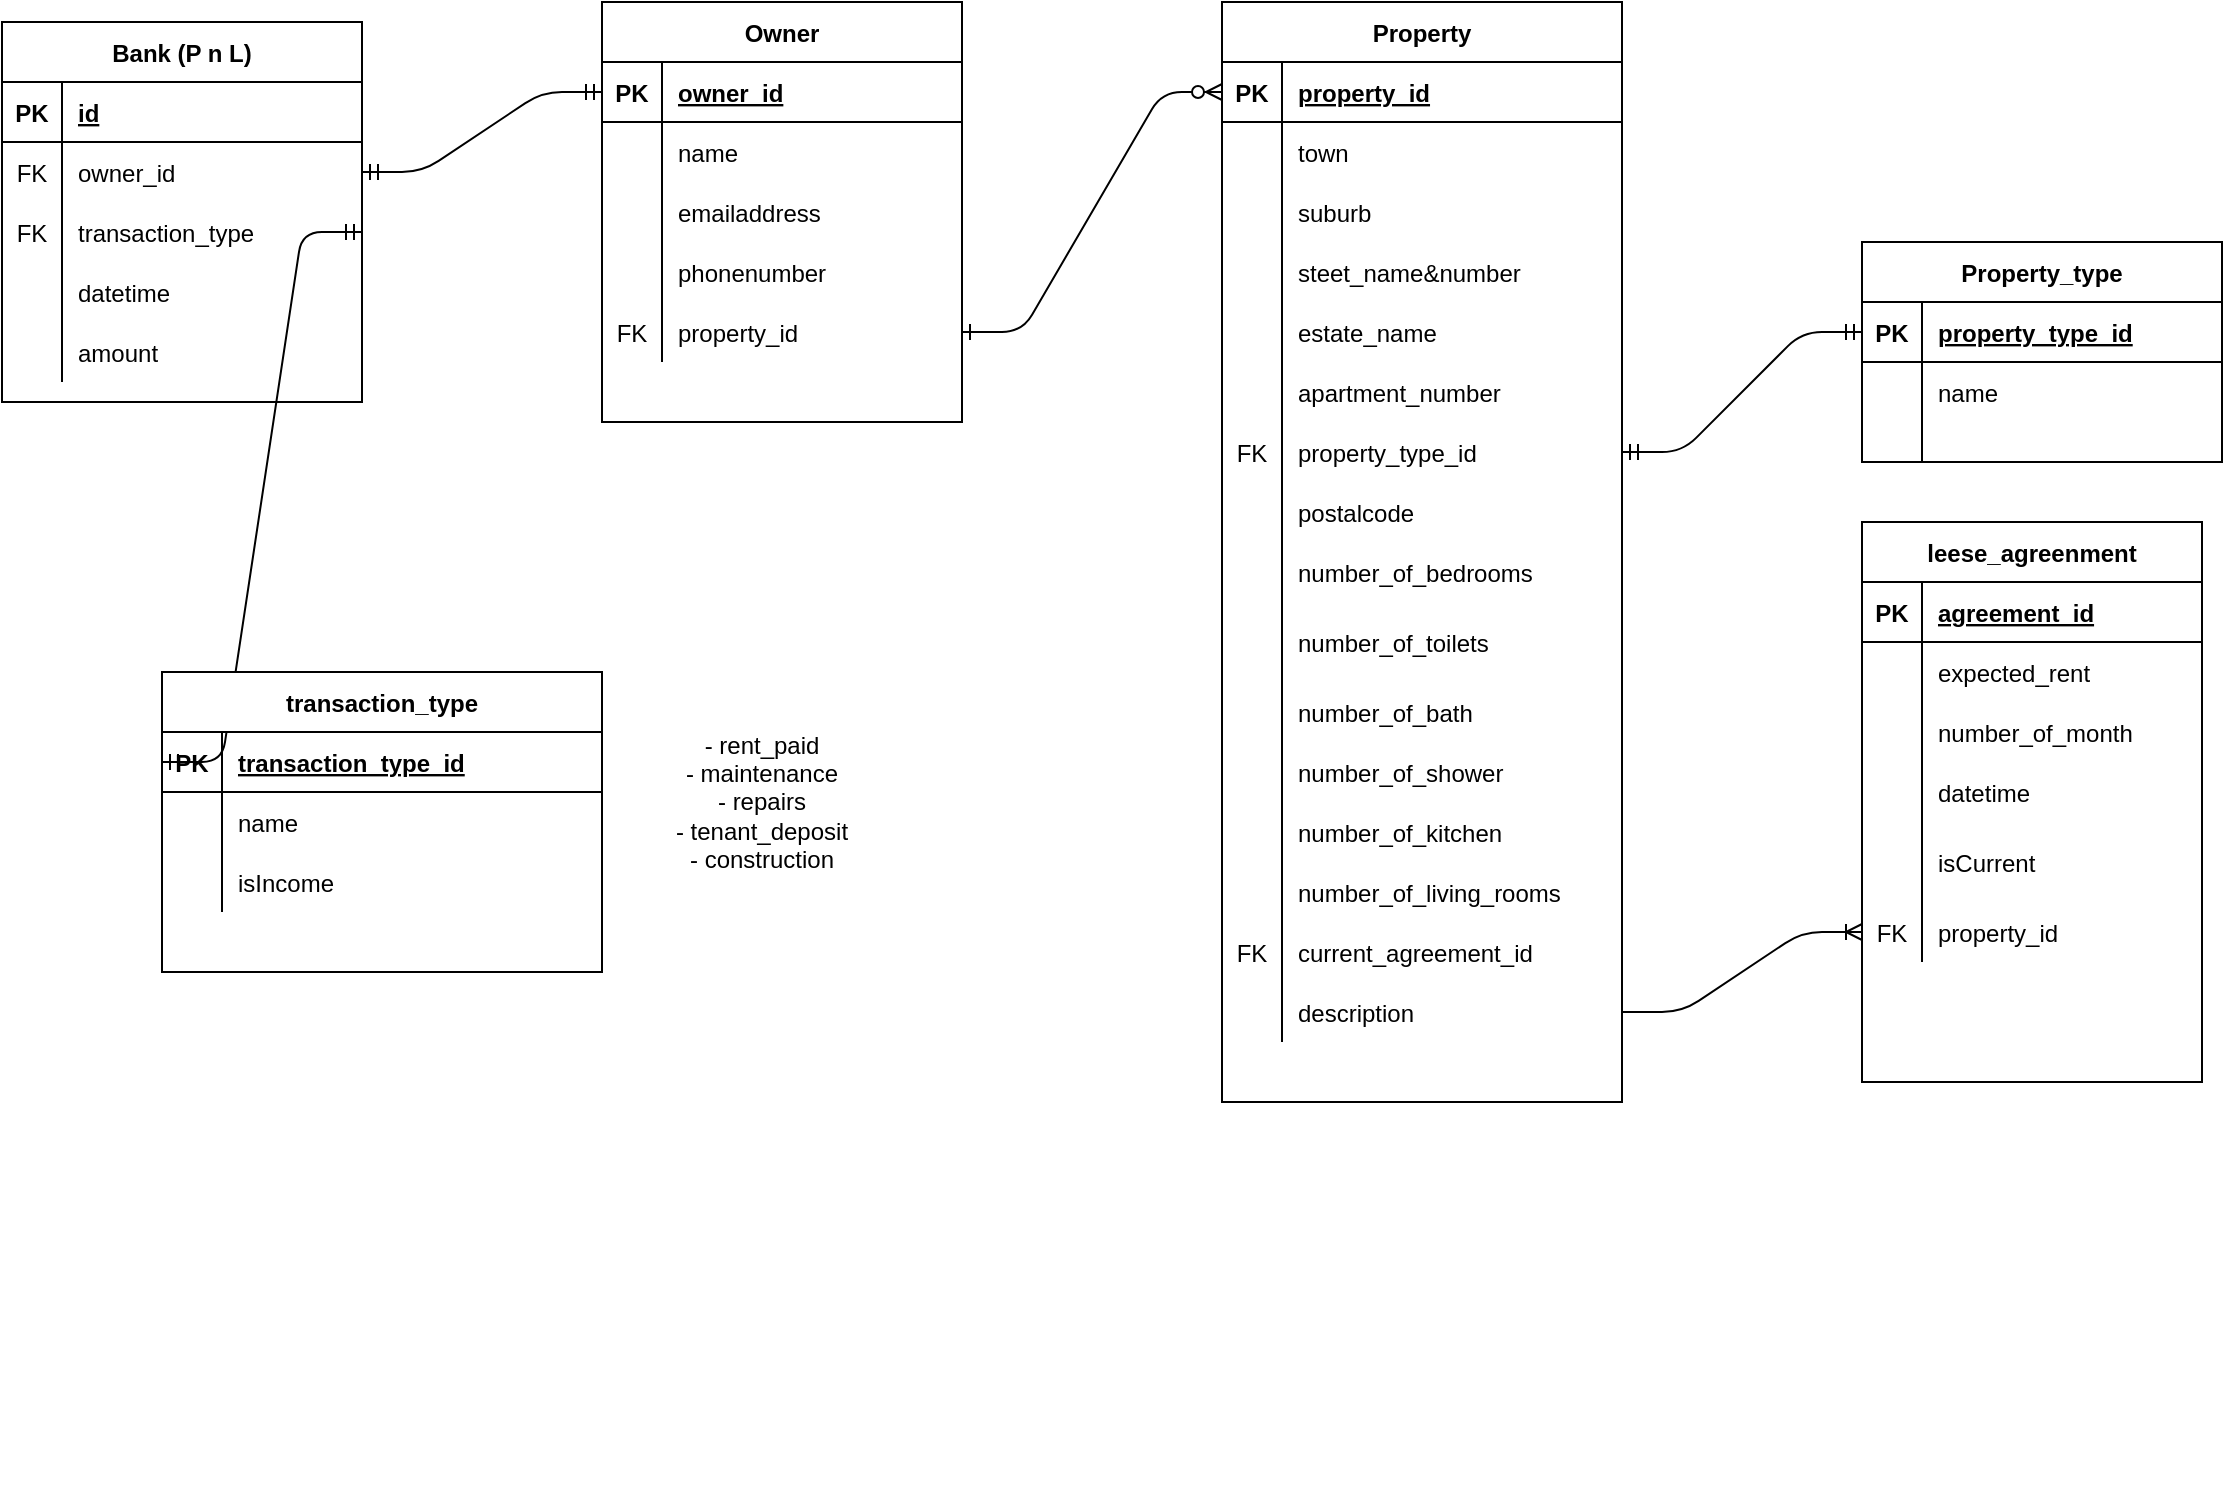 <mxfile version="13.5.1" type="device" pages="3"><diagram id="R2lEEEUBdFMjLlhIrx00" name="Entity"><mxGraphModel dx="2235" dy="685" grid="1" gridSize="10" guides="1" tooltips="1" connect="1" arrows="1" fold="1" page="1" pageScale="1" pageWidth="850" pageHeight="1100" math="0" shadow="0" extFonts="Permanent Marker^https://fonts.googleapis.com/css?family=Permanent+Marker"><root><mxCell id="0"/><mxCell id="1" parent="0"/><mxCell id="Z3g9V56wnNIxprqq85eg-45" value="" style="edgeStyle=entityRelationEdgeStyle;endArrow=ERzeroToMany;startArrow=ERone;endFill=1;startFill=0;entryX=0;entryY=0.5;entryDx=0;entryDy=0;exitX=1;exitY=0.5;exitDx=0;exitDy=0;" parent="1" source="Z3g9V56wnNIxprqq85eg-24" target="Z3g9V56wnNIxprqq85eg-28" edge="1"><mxGeometry width="100" height="100" relative="1" as="geometry"><mxPoint x="280" y="370" as="sourcePoint"/><mxPoint x="360" y="400" as="targetPoint"/></mxGeometry></mxCell><mxCell id="kfwMFN5Bqg9vEvFRHPby-26" value="" style="edgeStyle=entityRelationEdgeStyle;fontSize=12;html=1;endArrow=ERmandOne;startArrow=ERmandOne;exitX=1;exitY=0.5;exitDx=0;exitDy=0;entryX=0;entryY=0.5;entryDx=0;entryDy=0;" parent="1" source="kfwMFN5Bqg9vEvFRHPby-7" target="kfwMFN5Bqg9vEvFRHPby-14" edge="1"><mxGeometry width="100" height="100" relative="1" as="geometry"><mxPoint x="640" y="390" as="sourcePoint"/><mxPoint x="740" y="290" as="targetPoint"/></mxGeometry></mxCell><mxCell id="C8ZYMzS_YSGIbnSMy5By-42" value="- rent_paid&lt;br&gt;- maintenance&lt;br&gt;- repairs&lt;br&gt;- tenant_deposit&lt;br&gt;- construction" style="text;html=1;strokeColor=none;fillColor=none;align=center;verticalAlign=middle;whiteSpace=wrap;rounded=0;" parent="1" vertex="1"><mxGeometry x="-100" y="480" width="120" height="120" as="geometry"/></mxCell><mxCell id="C8ZYMzS_YSGIbnSMy5By-64" value="" style="edgeStyle=entityRelationEdgeStyle;fontSize=12;html=1;endArrow=ERmandOne;startArrow=ERmandOne;entryX=0;entryY=0.5;entryDx=0;entryDy=0;exitX=1;exitY=0.5;exitDx=0;exitDy=0;" parent="1" source="C8ZYMzS_YSGIbnSMy5By-34" target="C8ZYMzS_YSGIbnSMy5By-2" edge="1"><mxGeometry width="100" height="100" relative="1" as="geometry"><mxPoint x="-280" y="410" as="sourcePoint"/><mxPoint x="60" y="380" as="targetPoint"/></mxGeometry></mxCell><mxCell id="C8ZYMzS_YSGIbnSMy5By-65" value="" style="edgeStyle=entityRelationEdgeStyle;fontSize=12;html=1;endArrow=ERmandOne;startArrow=ERmandOne;entryX=0;entryY=0.5;entryDx=0;entryDy=0;exitX=1;exitY=0.5;exitDx=0;exitDy=0;" parent="1" source="C8ZYMzS_YSGIbnSMy5By-31" target="Z3g9V56wnNIxprqq85eg-2" edge="1"><mxGeometry width="100" height="100" relative="1" as="geometry"><mxPoint x="-270" y="420" as="sourcePoint"/><mxPoint x="70" y="390" as="targetPoint"/></mxGeometry></mxCell><mxCell id="C8ZYMzS_YSGIbnSMy5By-27" value="Bank (P n L)" style="shape=table;startSize=30;container=1;collapsible=1;childLayout=tableLayout;fixedRows=1;rowLines=0;fontStyle=1;align=center;resizeLast=1;" parent="1" vertex="1"><mxGeometry x="-420" y="150" width="180" height="190" as="geometry"/></mxCell><mxCell id="C8ZYMzS_YSGIbnSMy5By-28" value="" style="shape=partialRectangle;collapsible=0;dropTarget=0;pointerEvents=0;fillColor=none;top=0;left=0;bottom=1;right=0;points=[[0,0.5],[1,0.5]];portConstraint=eastwest;" parent="C8ZYMzS_YSGIbnSMy5By-27" vertex="1"><mxGeometry y="30" width="180" height="30" as="geometry"/></mxCell><mxCell id="C8ZYMzS_YSGIbnSMy5By-29" value="PK" style="shape=partialRectangle;connectable=0;fillColor=none;top=0;left=0;bottom=0;right=0;fontStyle=1;overflow=hidden;" parent="C8ZYMzS_YSGIbnSMy5By-28" vertex="1"><mxGeometry width="30" height="30" as="geometry"/></mxCell><mxCell id="C8ZYMzS_YSGIbnSMy5By-30" value="id" style="shape=partialRectangle;connectable=0;fillColor=none;top=0;left=0;bottom=0;right=0;align=left;spacingLeft=6;fontStyle=5;overflow=hidden;" parent="C8ZYMzS_YSGIbnSMy5By-28" vertex="1"><mxGeometry x="30" width="150" height="30" as="geometry"/></mxCell><mxCell id="C8ZYMzS_YSGIbnSMy5By-31" value="" style="shape=partialRectangle;collapsible=0;dropTarget=0;pointerEvents=0;fillColor=none;top=0;left=0;bottom=0;right=0;points=[[0,0.5],[1,0.5]];portConstraint=eastwest;" parent="C8ZYMzS_YSGIbnSMy5By-27" vertex="1"><mxGeometry y="60" width="180" height="30" as="geometry"/></mxCell><mxCell id="C8ZYMzS_YSGIbnSMy5By-32" value="FK" style="shape=partialRectangle;connectable=0;fillColor=none;top=0;left=0;bottom=0;right=0;editable=1;overflow=hidden;" parent="C8ZYMzS_YSGIbnSMy5By-31" vertex="1"><mxGeometry width="30" height="30" as="geometry"/></mxCell><mxCell id="C8ZYMzS_YSGIbnSMy5By-33" value="owner_id" style="shape=partialRectangle;connectable=0;fillColor=none;top=0;left=0;bottom=0;right=0;align=left;spacingLeft=6;overflow=hidden;" parent="C8ZYMzS_YSGIbnSMy5By-31" vertex="1"><mxGeometry x="30" width="150" height="30" as="geometry"/></mxCell><mxCell id="C8ZYMzS_YSGIbnSMy5By-34" value="" style="shape=partialRectangle;collapsible=0;dropTarget=0;pointerEvents=0;fillColor=none;top=0;left=0;bottom=0;right=0;points=[[0,0.5],[1,0.5]];portConstraint=eastwest;" parent="C8ZYMzS_YSGIbnSMy5By-27" vertex="1"><mxGeometry y="90" width="180" height="30" as="geometry"/></mxCell><mxCell id="C8ZYMzS_YSGIbnSMy5By-35" value="FK" style="shape=partialRectangle;connectable=0;fillColor=none;top=0;left=0;bottom=0;right=0;editable=1;overflow=hidden;" parent="C8ZYMzS_YSGIbnSMy5By-34" vertex="1"><mxGeometry width="30" height="30" as="geometry"/></mxCell><mxCell id="C8ZYMzS_YSGIbnSMy5By-36" value="transaction_type" style="shape=partialRectangle;connectable=0;fillColor=none;top=0;left=0;bottom=0;right=0;align=left;spacingLeft=6;overflow=hidden;" parent="C8ZYMzS_YSGIbnSMy5By-34" vertex="1"><mxGeometry x="30" width="150" height="30" as="geometry"/></mxCell><mxCell id="C8ZYMzS_YSGIbnSMy5By-61" value="" style="shape=partialRectangle;collapsible=0;dropTarget=0;pointerEvents=0;fillColor=none;top=0;left=0;bottom=0;right=0;points=[[0,0.5],[1,0.5]];portConstraint=eastwest;" parent="C8ZYMzS_YSGIbnSMy5By-27" vertex="1"><mxGeometry y="120" width="180" height="30" as="geometry"/></mxCell><mxCell id="C8ZYMzS_YSGIbnSMy5By-62" value="" style="shape=partialRectangle;connectable=0;fillColor=none;top=0;left=0;bottom=0;right=0;editable=1;overflow=hidden;" parent="C8ZYMzS_YSGIbnSMy5By-61" vertex="1"><mxGeometry width="30" height="30" as="geometry"/></mxCell><mxCell id="C8ZYMzS_YSGIbnSMy5By-63" value="datetime" style="shape=partialRectangle;connectable=0;fillColor=none;top=0;left=0;bottom=0;right=0;align=left;spacingLeft=6;overflow=hidden;" parent="C8ZYMzS_YSGIbnSMy5By-61" vertex="1"><mxGeometry x="30" width="150" height="30" as="geometry"/></mxCell><mxCell id="C8ZYMzS_YSGIbnSMy5By-37" value="" style="shape=partialRectangle;collapsible=0;dropTarget=0;pointerEvents=0;fillColor=none;top=0;left=0;bottom=0;right=0;points=[[0,0.5],[1,0.5]];portConstraint=eastwest;" parent="C8ZYMzS_YSGIbnSMy5By-27" vertex="1"><mxGeometry y="150" width="180" height="30" as="geometry"/></mxCell><mxCell id="C8ZYMzS_YSGIbnSMy5By-38" value="" style="shape=partialRectangle;connectable=0;fillColor=none;top=0;left=0;bottom=0;right=0;editable=1;overflow=hidden;" parent="C8ZYMzS_YSGIbnSMy5By-37" vertex="1"><mxGeometry width="30" height="30" as="geometry"/></mxCell><mxCell id="C8ZYMzS_YSGIbnSMy5By-39" value="amount" style="shape=partialRectangle;connectable=0;fillColor=none;top=0;left=0;bottom=0;right=0;align=left;spacingLeft=6;overflow=hidden;" parent="C8ZYMzS_YSGIbnSMy5By-37" vertex="1"><mxGeometry x="30" width="150" height="30" as="geometry"/></mxCell><mxCell id="C8ZYMzS_YSGIbnSMy5By-1" value="transaction_type" style="shape=table;startSize=30;container=1;collapsible=1;childLayout=tableLayout;fixedRows=1;rowLines=0;fontStyle=1;align=center;resizeLast=1;" parent="1" vertex="1"><mxGeometry x="-340" y="475" width="220" height="150" as="geometry"/></mxCell><mxCell id="C8ZYMzS_YSGIbnSMy5By-2" value="" style="shape=partialRectangle;collapsible=0;dropTarget=0;pointerEvents=0;fillColor=none;top=0;left=0;bottom=1;right=0;points=[[0,0.5],[1,0.5]];portConstraint=eastwest;" parent="C8ZYMzS_YSGIbnSMy5By-1" vertex="1"><mxGeometry y="30" width="220" height="30" as="geometry"/></mxCell><mxCell id="C8ZYMzS_YSGIbnSMy5By-3" value="PK" style="shape=partialRectangle;connectable=0;fillColor=none;top=0;left=0;bottom=0;right=0;fontStyle=1;overflow=hidden;" parent="C8ZYMzS_YSGIbnSMy5By-2" vertex="1"><mxGeometry width="30" height="30" as="geometry"/></mxCell><mxCell id="C8ZYMzS_YSGIbnSMy5By-4" value="transaction_type_id" style="shape=partialRectangle;connectable=0;fillColor=none;top=0;left=0;bottom=0;right=0;align=left;spacingLeft=6;fontStyle=5;overflow=hidden;" parent="C8ZYMzS_YSGIbnSMy5By-2" vertex="1"><mxGeometry x="30" width="190" height="30" as="geometry"/></mxCell><mxCell id="C8ZYMzS_YSGIbnSMy5By-5" value="" style="shape=partialRectangle;collapsible=0;dropTarget=0;pointerEvents=0;fillColor=none;top=0;left=0;bottom=0;right=0;points=[[0,0.5],[1,0.5]];portConstraint=eastwest;" parent="C8ZYMzS_YSGIbnSMy5By-1" vertex="1"><mxGeometry y="60" width="220" height="30" as="geometry"/></mxCell><mxCell id="C8ZYMzS_YSGIbnSMy5By-6" value="" style="shape=partialRectangle;connectable=0;fillColor=none;top=0;left=0;bottom=0;right=0;editable=1;overflow=hidden;" parent="C8ZYMzS_YSGIbnSMy5By-5" vertex="1"><mxGeometry width="30" height="30" as="geometry"/></mxCell><mxCell id="C8ZYMzS_YSGIbnSMy5By-7" value="name" style="shape=partialRectangle;connectable=0;fillColor=none;top=0;left=0;bottom=0;right=0;align=left;spacingLeft=6;overflow=hidden;" parent="C8ZYMzS_YSGIbnSMy5By-5" vertex="1"><mxGeometry x="30" width="190" height="30" as="geometry"/></mxCell><mxCell id="C8ZYMzS_YSGIbnSMy5By-8" value="" style="shape=partialRectangle;collapsible=0;dropTarget=0;pointerEvents=0;fillColor=none;top=0;left=0;bottom=0;right=0;points=[[0,0.5],[1,0.5]];portConstraint=eastwest;" parent="C8ZYMzS_YSGIbnSMy5By-1" vertex="1"><mxGeometry y="90" width="220" height="30" as="geometry"/></mxCell><mxCell id="C8ZYMzS_YSGIbnSMy5By-9" value="" style="shape=partialRectangle;connectable=0;fillColor=none;top=0;left=0;bottom=0;right=0;editable=1;overflow=hidden;" parent="C8ZYMzS_YSGIbnSMy5By-8" vertex="1"><mxGeometry width="30" height="30" as="geometry"/></mxCell><mxCell id="C8ZYMzS_YSGIbnSMy5By-10" value="isIncome" style="shape=partialRectangle;connectable=0;fillColor=none;top=0;left=0;bottom=0;right=0;align=left;spacingLeft=6;overflow=hidden;" parent="C8ZYMzS_YSGIbnSMy5By-8" vertex="1"><mxGeometry x="30" width="190" height="30" as="geometry"/></mxCell><mxCell id="Z3g9V56wnNIxprqq85eg-1" value="Owner" style="shape=table;startSize=30;container=1;collapsible=1;childLayout=tableLayout;fixedRows=1;rowLines=0;fontStyle=1;align=center;resizeLast=1;" parent="1" vertex="1"><mxGeometry x="-120" y="140" width="180" height="210" as="geometry"/></mxCell><mxCell id="Z3g9V56wnNIxprqq85eg-2" value="" style="shape=partialRectangle;collapsible=0;dropTarget=0;pointerEvents=0;fillColor=none;top=0;left=0;bottom=1;right=0;points=[[0,0.5],[1,0.5]];portConstraint=eastwest;" parent="Z3g9V56wnNIxprqq85eg-1" vertex="1"><mxGeometry y="30" width="180" height="30" as="geometry"/></mxCell><mxCell id="Z3g9V56wnNIxprqq85eg-3" value="PK" style="shape=partialRectangle;connectable=0;fillColor=none;top=0;left=0;bottom=0;right=0;fontStyle=1;overflow=hidden;" parent="Z3g9V56wnNIxprqq85eg-2" vertex="1"><mxGeometry width="30" height="30" as="geometry"/></mxCell><mxCell id="Z3g9V56wnNIxprqq85eg-4" value="owner_id" style="shape=partialRectangle;connectable=0;fillColor=none;top=0;left=0;bottom=0;right=0;align=left;spacingLeft=6;fontStyle=5;overflow=hidden;" parent="Z3g9V56wnNIxprqq85eg-2" vertex="1"><mxGeometry x="30" width="150" height="30" as="geometry"/></mxCell><mxCell id="Z3g9V56wnNIxprqq85eg-5" value="" style="shape=partialRectangle;collapsible=0;dropTarget=0;pointerEvents=0;fillColor=none;top=0;left=0;bottom=0;right=0;points=[[0,0.5],[1,0.5]];portConstraint=eastwest;" parent="Z3g9V56wnNIxprqq85eg-1" vertex="1"><mxGeometry y="60" width="180" height="30" as="geometry"/></mxCell><mxCell id="Z3g9V56wnNIxprqq85eg-6" value="" style="shape=partialRectangle;connectable=0;fillColor=none;top=0;left=0;bottom=0;right=0;editable=1;overflow=hidden;" parent="Z3g9V56wnNIxprqq85eg-5" vertex="1"><mxGeometry width="30" height="30" as="geometry"/></mxCell><mxCell id="Z3g9V56wnNIxprqq85eg-7" value="name" style="shape=partialRectangle;connectable=0;fillColor=none;top=0;left=0;bottom=0;right=0;align=left;spacingLeft=6;overflow=hidden;" parent="Z3g9V56wnNIxprqq85eg-5" vertex="1"><mxGeometry x="30" width="150" height="30" as="geometry"/></mxCell><mxCell id="Z3g9V56wnNIxprqq85eg-8" value="" style="shape=partialRectangle;collapsible=0;dropTarget=0;pointerEvents=0;fillColor=none;top=0;left=0;bottom=0;right=0;points=[[0,0.5],[1,0.5]];portConstraint=eastwest;" parent="Z3g9V56wnNIxprqq85eg-1" vertex="1"><mxGeometry y="90" width="180" height="30" as="geometry"/></mxCell><mxCell id="Z3g9V56wnNIxprqq85eg-9" value="" style="shape=partialRectangle;connectable=0;fillColor=none;top=0;left=0;bottom=0;right=0;editable=1;overflow=hidden;" parent="Z3g9V56wnNIxprqq85eg-8" vertex="1"><mxGeometry width="30" height="30" as="geometry"/></mxCell><mxCell id="Z3g9V56wnNIxprqq85eg-10" value="emailaddress" style="shape=partialRectangle;connectable=0;fillColor=none;top=0;left=0;bottom=0;right=0;align=left;spacingLeft=6;overflow=hidden;" parent="Z3g9V56wnNIxprqq85eg-8" vertex="1"><mxGeometry x="30" width="150" height="30" as="geometry"/></mxCell><mxCell id="Z3g9V56wnNIxprqq85eg-11" value="" style="shape=partialRectangle;collapsible=0;dropTarget=0;pointerEvents=0;fillColor=none;top=0;left=0;bottom=0;right=0;points=[[0,0.5],[1,0.5]];portConstraint=eastwest;" parent="Z3g9V56wnNIxprqq85eg-1" vertex="1"><mxGeometry y="120" width="180" height="30" as="geometry"/></mxCell><mxCell id="Z3g9V56wnNIxprqq85eg-12" value="" style="shape=partialRectangle;connectable=0;fillColor=none;top=0;left=0;bottom=0;right=0;editable=1;overflow=hidden;" parent="Z3g9V56wnNIxprqq85eg-11" vertex="1"><mxGeometry width="30" height="30" as="geometry"/></mxCell><mxCell id="Z3g9V56wnNIxprqq85eg-13" value="phonenumber" style="shape=partialRectangle;connectable=0;fillColor=none;top=0;left=0;bottom=0;right=0;align=left;spacingLeft=6;overflow=hidden;" parent="Z3g9V56wnNIxprqq85eg-11" vertex="1"><mxGeometry x="30" width="150" height="30" as="geometry"/></mxCell><mxCell id="Z3g9V56wnNIxprqq85eg-24" value="" style="shape=partialRectangle;collapsible=0;dropTarget=0;pointerEvents=0;fillColor=none;top=0;left=0;bottom=0;right=0;points=[[0,0.5],[1,0.5]];portConstraint=eastwest;" parent="Z3g9V56wnNIxprqq85eg-1" vertex="1"><mxGeometry y="150" width="180" height="30" as="geometry"/></mxCell><mxCell id="Z3g9V56wnNIxprqq85eg-25" value="FK" style="shape=partialRectangle;connectable=0;fillColor=none;top=0;left=0;bottom=0;right=0;fontStyle=0;overflow=hidden;" parent="Z3g9V56wnNIxprqq85eg-24" vertex="1"><mxGeometry width="30" height="30" as="geometry"/></mxCell><mxCell id="Z3g9V56wnNIxprqq85eg-26" value="property_id" style="shape=partialRectangle;connectable=0;fillColor=none;top=0;left=0;bottom=0;right=0;align=left;spacingLeft=6;fontStyle=0;overflow=hidden;" parent="Z3g9V56wnNIxprqq85eg-24" vertex="1"><mxGeometry x="30" width="150" height="30" as="geometry"/></mxCell><mxCell id="Z3g9V56wnNIxprqq85eg-27" value="Property" style="shape=table;startSize=30;container=1;collapsible=1;childLayout=tableLayout;fixedRows=1;rowLines=0;fontStyle=1;align=center;resizeLast=1;" parent="1" vertex="1"><mxGeometry x="190" y="140" width="200" height="550" as="geometry"/></mxCell><mxCell id="Z3g9V56wnNIxprqq85eg-28" value="" style="shape=partialRectangle;collapsible=0;dropTarget=0;pointerEvents=0;fillColor=none;top=0;left=0;bottom=1;right=0;points=[[0,0.5],[1,0.5]];portConstraint=eastwest;" parent="Z3g9V56wnNIxprqq85eg-27" vertex="1"><mxGeometry y="30" width="200" height="30" as="geometry"/></mxCell><mxCell id="Z3g9V56wnNIxprqq85eg-29" value="PK" style="shape=partialRectangle;connectable=0;fillColor=none;top=0;left=0;bottom=0;right=0;fontStyle=1;overflow=hidden;" parent="Z3g9V56wnNIxprqq85eg-28" vertex="1"><mxGeometry width="30" height="30" as="geometry"/></mxCell><mxCell id="Z3g9V56wnNIxprqq85eg-30" value="property_id" style="shape=partialRectangle;connectable=0;fillColor=none;top=0;left=0;bottom=0;right=0;align=left;spacingLeft=6;fontStyle=5;overflow=hidden;" parent="Z3g9V56wnNIxprqq85eg-28" vertex="1"><mxGeometry x="30" width="170" height="30" as="geometry"/></mxCell><mxCell id="Z3g9V56wnNIxprqq85eg-31" value="" style="shape=partialRectangle;collapsible=0;dropTarget=0;pointerEvents=0;fillColor=none;top=0;left=0;bottom=0;right=0;points=[[0,0.5],[1,0.5]];portConstraint=eastwest;" parent="Z3g9V56wnNIxprqq85eg-27" vertex="1"><mxGeometry y="60" width="200" height="30" as="geometry"/></mxCell><mxCell id="Z3g9V56wnNIxprqq85eg-32" value="" style="shape=partialRectangle;connectable=0;fillColor=none;top=0;left=0;bottom=0;right=0;editable=1;overflow=hidden;" parent="Z3g9V56wnNIxprqq85eg-31" vertex="1"><mxGeometry width="30" height="30" as="geometry"/></mxCell><mxCell id="Z3g9V56wnNIxprqq85eg-33" value="town" style="shape=partialRectangle;connectable=0;fillColor=none;top=0;left=0;bottom=0;right=0;align=left;spacingLeft=6;overflow=hidden;" parent="Z3g9V56wnNIxprqq85eg-31" vertex="1"><mxGeometry x="30" width="170" height="30" as="geometry"/></mxCell><mxCell id="Z3g9V56wnNIxprqq85eg-34" value="" style="shape=partialRectangle;collapsible=0;dropTarget=0;pointerEvents=0;fillColor=none;top=0;left=0;bottom=0;right=0;points=[[0,0.5],[1,0.5]];portConstraint=eastwest;" parent="Z3g9V56wnNIxprqq85eg-27" vertex="1"><mxGeometry y="90" width="200" height="30" as="geometry"/></mxCell><mxCell id="Z3g9V56wnNIxprqq85eg-35" value="" style="shape=partialRectangle;connectable=0;fillColor=none;top=0;left=0;bottom=0;right=0;editable=1;overflow=hidden;" parent="Z3g9V56wnNIxprqq85eg-34" vertex="1"><mxGeometry width="30" height="30" as="geometry"/></mxCell><mxCell id="Z3g9V56wnNIxprqq85eg-36" value="suburb" style="shape=partialRectangle;connectable=0;fillColor=none;top=0;left=0;bottom=0;right=0;align=left;spacingLeft=6;overflow=hidden;" parent="Z3g9V56wnNIxprqq85eg-34" vertex="1"><mxGeometry x="30" width="170" height="30" as="geometry"/></mxCell><mxCell id="Z3g9V56wnNIxprqq85eg-37" value="" style="shape=partialRectangle;collapsible=0;dropTarget=0;pointerEvents=0;fillColor=none;top=0;left=0;bottom=0;right=0;points=[[0,0.5],[1,0.5]];portConstraint=eastwest;" parent="Z3g9V56wnNIxprqq85eg-27" vertex="1"><mxGeometry y="120" width="200" height="30" as="geometry"/></mxCell><mxCell id="Z3g9V56wnNIxprqq85eg-38" value="" style="shape=partialRectangle;connectable=0;fillColor=none;top=0;left=0;bottom=0;right=0;editable=1;overflow=hidden;" parent="Z3g9V56wnNIxprqq85eg-37" vertex="1"><mxGeometry width="30" height="30" as="geometry"/></mxCell><mxCell id="Z3g9V56wnNIxprqq85eg-39" value="steet_name&amp;number" style="shape=partialRectangle;connectable=0;fillColor=none;top=0;left=0;bottom=0;right=0;align=left;spacingLeft=6;overflow=hidden;" parent="Z3g9V56wnNIxprqq85eg-37" vertex="1"><mxGeometry x="30" width="170" height="30" as="geometry"/></mxCell><mxCell id="kfwMFN5Bqg9vEvFRHPby-1" value="" style="shape=partialRectangle;collapsible=0;dropTarget=0;pointerEvents=0;fillColor=none;top=0;left=0;bottom=0;right=0;points=[[0,0.5],[1,0.5]];portConstraint=eastwest;" parent="Z3g9V56wnNIxprqq85eg-27" vertex="1"><mxGeometry y="150" width="200" height="30" as="geometry"/></mxCell><mxCell id="kfwMFN5Bqg9vEvFRHPby-2" value="" style="shape=partialRectangle;connectable=0;fillColor=none;top=0;left=0;bottom=0;right=0;editable=1;overflow=hidden;" parent="kfwMFN5Bqg9vEvFRHPby-1" vertex="1"><mxGeometry width="30" height="30" as="geometry"/></mxCell><mxCell id="kfwMFN5Bqg9vEvFRHPby-3" value="estate_name" style="shape=partialRectangle;connectable=0;fillColor=none;top=0;left=0;bottom=0;right=0;align=left;spacingLeft=6;overflow=hidden;" parent="kfwMFN5Bqg9vEvFRHPby-1" vertex="1"><mxGeometry x="30" width="170" height="30" as="geometry"/></mxCell><mxCell id="kfwMFN5Bqg9vEvFRHPby-4" value="" style="shape=partialRectangle;collapsible=0;dropTarget=0;pointerEvents=0;fillColor=none;top=0;left=0;bottom=0;right=0;points=[[0,0.5],[1,0.5]];portConstraint=eastwest;" parent="Z3g9V56wnNIxprqq85eg-27" vertex="1"><mxGeometry y="180" width="200" height="30" as="geometry"/></mxCell><mxCell id="kfwMFN5Bqg9vEvFRHPby-5" value="" style="shape=partialRectangle;connectable=0;fillColor=none;top=0;left=0;bottom=0;right=0;editable=1;overflow=hidden;" parent="kfwMFN5Bqg9vEvFRHPby-4" vertex="1"><mxGeometry width="30" height="30" as="geometry"/></mxCell><mxCell id="kfwMFN5Bqg9vEvFRHPby-6" value="apartment_number" style="shape=partialRectangle;connectable=0;fillColor=none;top=0;left=0;bottom=0;right=0;align=left;spacingLeft=6;overflow=hidden;" parent="kfwMFN5Bqg9vEvFRHPby-4" vertex="1"><mxGeometry x="30" width="170" height="30" as="geometry"/></mxCell><mxCell id="kfwMFN5Bqg9vEvFRHPby-7" value="" style="shape=partialRectangle;collapsible=0;dropTarget=0;pointerEvents=0;fillColor=none;top=0;left=0;bottom=0;right=0;points=[[0,0.5],[1,0.5]];portConstraint=eastwest;" parent="Z3g9V56wnNIxprqq85eg-27" vertex="1"><mxGeometry y="210" width="200" height="30" as="geometry"/></mxCell><mxCell id="kfwMFN5Bqg9vEvFRHPby-8" value="FK" style="shape=partialRectangle;connectable=0;fillColor=none;top=0;left=0;bottom=0;right=0;editable=1;overflow=hidden;" parent="kfwMFN5Bqg9vEvFRHPby-7" vertex="1"><mxGeometry width="30" height="30" as="geometry"/></mxCell><mxCell id="kfwMFN5Bqg9vEvFRHPby-9" value="property_type_id" style="shape=partialRectangle;connectable=0;fillColor=none;top=0;left=0;bottom=0;right=0;align=left;spacingLeft=6;overflow=hidden;" parent="kfwMFN5Bqg9vEvFRHPby-7" vertex="1"><mxGeometry x="30" width="170" height="30" as="geometry"/></mxCell><mxCell id="kfwMFN5Bqg9vEvFRHPby-10" value="" style="shape=partialRectangle;collapsible=0;dropTarget=0;pointerEvents=0;fillColor=none;top=0;left=0;bottom=0;right=0;points=[[0,0.5],[1,0.5]];portConstraint=eastwest;" parent="Z3g9V56wnNIxprqq85eg-27" vertex="1"><mxGeometry y="240" width="200" height="30" as="geometry"/></mxCell><mxCell id="kfwMFN5Bqg9vEvFRHPby-11" value="" style="shape=partialRectangle;connectable=0;fillColor=none;top=0;left=0;bottom=0;right=0;editable=1;overflow=hidden;" parent="kfwMFN5Bqg9vEvFRHPby-10" vertex="1"><mxGeometry width="30" height="30" as="geometry"/></mxCell><mxCell id="kfwMFN5Bqg9vEvFRHPby-12" value="postalcode" style="shape=partialRectangle;connectable=0;fillColor=none;top=0;left=0;bottom=0;right=0;align=left;spacingLeft=6;overflow=hidden;" parent="kfwMFN5Bqg9vEvFRHPby-10" vertex="1"><mxGeometry x="30" width="170" height="30" as="geometry"/></mxCell><mxCell id="kfwMFN5Bqg9vEvFRHPby-31" value="" style="shape=partialRectangle;collapsible=0;dropTarget=0;pointerEvents=0;fillColor=none;top=0;left=0;bottom=0;right=0;points=[[0,0.5],[1,0.5]];portConstraint=eastwest;" parent="Z3g9V56wnNIxprqq85eg-27" vertex="1"><mxGeometry y="270" width="200" height="30" as="geometry"/></mxCell><mxCell id="kfwMFN5Bqg9vEvFRHPby-32" value="" style="shape=partialRectangle;connectable=0;fillColor=none;top=0;left=0;bottom=0;right=0;editable=1;overflow=hidden;" parent="kfwMFN5Bqg9vEvFRHPby-31" vertex="1"><mxGeometry width="30" height="30" as="geometry"/></mxCell><mxCell id="kfwMFN5Bqg9vEvFRHPby-33" value="number_of_bedrooms" style="shape=partialRectangle;connectable=0;fillColor=none;top=0;left=0;bottom=0;right=0;align=left;spacingLeft=6;overflow=hidden;" parent="kfwMFN5Bqg9vEvFRHPby-31" vertex="1"><mxGeometry x="30" width="170" height="30" as="geometry"/></mxCell><mxCell id="kfwMFN5Bqg9vEvFRHPby-28" value="" style="shape=partialRectangle;collapsible=0;dropTarget=0;pointerEvents=0;fillColor=none;top=0;left=0;bottom=0;right=0;points=[[0,0.5],[1,0.5]];portConstraint=eastwest;" parent="Z3g9V56wnNIxprqq85eg-27" vertex="1"><mxGeometry y="300" width="200" height="40" as="geometry"/></mxCell><mxCell id="kfwMFN5Bqg9vEvFRHPby-29" value="" style="shape=partialRectangle;connectable=0;fillColor=none;top=0;left=0;bottom=0;right=0;editable=1;overflow=hidden;" parent="kfwMFN5Bqg9vEvFRHPby-28" vertex="1"><mxGeometry width="30" height="40" as="geometry"/></mxCell><mxCell id="kfwMFN5Bqg9vEvFRHPby-30" value="number_of_toilets" style="shape=partialRectangle;connectable=0;fillColor=none;top=0;left=0;bottom=0;right=0;align=left;spacingLeft=6;overflow=hidden;" parent="kfwMFN5Bqg9vEvFRHPby-28" vertex="1"><mxGeometry x="30" width="170" height="40" as="geometry"/></mxCell><mxCell id="kfwMFN5Bqg9vEvFRHPby-34" value="" style="shape=partialRectangle;collapsible=0;dropTarget=0;pointerEvents=0;fillColor=none;top=0;left=0;bottom=0;right=0;points=[[0,0.5],[1,0.5]];portConstraint=eastwest;" parent="Z3g9V56wnNIxprqq85eg-27" vertex="1"><mxGeometry y="340" width="200" height="30" as="geometry"/></mxCell><mxCell id="kfwMFN5Bqg9vEvFRHPby-35" value="" style="shape=partialRectangle;connectable=0;fillColor=none;top=0;left=0;bottom=0;right=0;editable=1;overflow=hidden;" parent="kfwMFN5Bqg9vEvFRHPby-34" vertex="1"><mxGeometry width="30" height="30" as="geometry"/></mxCell><mxCell id="kfwMFN5Bqg9vEvFRHPby-36" value="number_of_bath" style="shape=partialRectangle;connectable=0;fillColor=none;top=0;left=0;bottom=0;right=0;align=left;spacingLeft=6;overflow=hidden;" parent="kfwMFN5Bqg9vEvFRHPby-34" vertex="1"><mxGeometry x="30" width="170" height="30" as="geometry"/></mxCell><mxCell id="kfwMFN5Bqg9vEvFRHPby-40" value="" style="shape=partialRectangle;collapsible=0;dropTarget=0;pointerEvents=0;fillColor=none;top=0;left=0;bottom=0;right=0;points=[[0,0.5],[1,0.5]];portConstraint=eastwest;" parent="Z3g9V56wnNIxprqq85eg-27" vertex="1"><mxGeometry y="370" width="200" height="30" as="geometry"/></mxCell><mxCell id="kfwMFN5Bqg9vEvFRHPby-41" value="" style="shape=partialRectangle;connectable=0;fillColor=none;top=0;left=0;bottom=0;right=0;editable=1;overflow=hidden;" parent="kfwMFN5Bqg9vEvFRHPby-40" vertex="1"><mxGeometry width="30" height="30" as="geometry"/></mxCell><mxCell id="kfwMFN5Bqg9vEvFRHPby-42" value="number_of_shower" style="shape=partialRectangle;connectable=0;fillColor=none;top=0;left=0;bottom=0;right=0;align=left;spacingLeft=6;overflow=hidden;" parent="kfwMFN5Bqg9vEvFRHPby-40" vertex="1"><mxGeometry x="30" width="170" height="30" as="geometry"/></mxCell><mxCell id="kfwMFN5Bqg9vEvFRHPby-43" value="" style="shape=partialRectangle;collapsible=0;dropTarget=0;pointerEvents=0;fillColor=none;top=0;left=0;bottom=0;right=0;points=[[0,0.5],[1,0.5]];portConstraint=eastwest;" parent="Z3g9V56wnNIxprqq85eg-27" vertex="1"><mxGeometry y="400" width="200" height="30" as="geometry"/></mxCell><mxCell id="kfwMFN5Bqg9vEvFRHPby-44" value="" style="shape=partialRectangle;connectable=0;fillColor=none;top=0;left=0;bottom=0;right=0;editable=1;overflow=hidden;" parent="kfwMFN5Bqg9vEvFRHPby-43" vertex="1"><mxGeometry width="30" height="30" as="geometry"/></mxCell><mxCell id="kfwMFN5Bqg9vEvFRHPby-45" value="number_of_kitchen" style="shape=partialRectangle;connectable=0;fillColor=none;top=0;left=0;bottom=0;right=0;align=left;spacingLeft=6;overflow=hidden;" parent="kfwMFN5Bqg9vEvFRHPby-43" vertex="1"><mxGeometry x="30" width="170" height="30" as="geometry"/></mxCell><mxCell id="kfwMFN5Bqg9vEvFRHPby-46" value="" style="shape=partialRectangle;collapsible=0;dropTarget=0;pointerEvents=0;fillColor=none;top=0;left=0;bottom=0;right=0;points=[[0,0.5],[1,0.5]];portConstraint=eastwest;" parent="Z3g9V56wnNIxprqq85eg-27" vertex="1"><mxGeometry y="430" width="200" height="30" as="geometry"/></mxCell><mxCell id="kfwMFN5Bqg9vEvFRHPby-47" value="" style="shape=partialRectangle;connectable=0;fillColor=none;top=0;left=0;bottom=0;right=0;editable=1;overflow=hidden;" parent="kfwMFN5Bqg9vEvFRHPby-46" vertex="1"><mxGeometry width="30" height="30" as="geometry"/></mxCell><mxCell id="kfwMFN5Bqg9vEvFRHPby-48" value="number_of_living_rooms" style="shape=partialRectangle;connectable=0;fillColor=none;top=0;left=0;bottom=0;right=0;align=left;spacingLeft=6;overflow=hidden;" parent="kfwMFN5Bqg9vEvFRHPby-46" vertex="1"><mxGeometry x="30" width="170" height="30" as="geometry"/></mxCell><mxCell id="C8ZYMzS_YSGIbnSMy5By-56" value="" style="shape=partialRectangle;collapsible=0;dropTarget=0;pointerEvents=0;fillColor=none;top=0;left=0;bottom=0;right=0;points=[[0,0.5],[1,0.5]];portConstraint=eastwest;" parent="Z3g9V56wnNIxprqq85eg-27" vertex="1"><mxGeometry y="460" width="200" height="30" as="geometry"/></mxCell><mxCell id="C8ZYMzS_YSGIbnSMy5By-57" value="FK" style="shape=partialRectangle;connectable=0;fillColor=none;top=0;left=0;bottom=0;right=0;editable=1;overflow=hidden;" parent="C8ZYMzS_YSGIbnSMy5By-56" vertex="1"><mxGeometry width="30" height="30" as="geometry"/></mxCell><mxCell id="C8ZYMzS_YSGIbnSMy5By-58" value="current_agreement_id" style="shape=partialRectangle;connectable=0;fillColor=none;top=0;left=0;bottom=0;right=0;align=left;spacingLeft=6;overflow=hidden;" parent="C8ZYMzS_YSGIbnSMy5By-56" vertex="1"><mxGeometry x="30" width="170" height="30" as="geometry"/></mxCell><mxCell id="kfwMFN5Bqg9vEvFRHPby-37" value="" style="shape=partialRectangle;collapsible=0;dropTarget=0;pointerEvents=0;fillColor=none;top=0;left=0;bottom=0;right=0;points=[[0,0.5],[1,0.5]];portConstraint=eastwest;" parent="Z3g9V56wnNIxprqq85eg-27" vertex="1"><mxGeometry y="490" width="200" height="30" as="geometry"/></mxCell><mxCell id="kfwMFN5Bqg9vEvFRHPby-38" value="" style="shape=partialRectangle;connectable=0;fillColor=none;top=0;left=0;bottom=0;right=0;editable=1;overflow=hidden;" parent="kfwMFN5Bqg9vEvFRHPby-37" vertex="1"><mxGeometry width="30" height="30" as="geometry"/></mxCell><mxCell id="kfwMFN5Bqg9vEvFRHPby-39" value="description" style="shape=partialRectangle;connectable=0;fillColor=none;top=0;left=0;bottom=0;right=0;align=left;spacingLeft=6;overflow=hidden;" parent="kfwMFN5Bqg9vEvFRHPby-37" vertex="1"><mxGeometry x="30" width="170" height="30" as="geometry"/></mxCell><mxCell id="kfwMFN5Bqg9vEvFRHPby-13" value="Property_type" style="shape=table;startSize=30;container=1;collapsible=1;childLayout=tableLayout;fixedRows=1;rowLines=0;fontStyle=1;align=center;resizeLast=1;" parent="1" vertex="1"><mxGeometry x="510" y="260" width="180" height="110" as="geometry"/></mxCell><mxCell id="kfwMFN5Bqg9vEvFRHPby-14" value="" style="shape=partialRectangle;collapsible=0;dropTarget=0;pointerEvents=0;fillColor=none;top=0;left=0;bottom=1;right=0;points=[[0,0.5],[1,0.5]];portConstraint=eastwest;" parent="kfwMFN5Bqg9vEvFRHPby-13" vertex="1"><mxGeometry y="30" width="180" height="30" as="geometry"/></mxCell><mxCell id="kfwMFN5Bqg9vEvFRHPby-15" value="PK" style="shape=partialRectangle;connectable=0;fillColor=none;top=0;left=0;bottom=0;right=0;fontStyle=1;overflow=hidden;" parent="kfwMFN5Bqg9vEvFRHPby-14" vertex="1"><mxGeometry width="30" height="30" as="geometry"/></mxCell><mxCell id="kfwMFN5Bqg9vEvFRHPby-16" value="property_type_id" style="shape=partialRectangle;connectable=0;fillColor=none;top=0;left=0;bottom=0;right=0;align=left;spacingLeft=6;fontStyle=5;overflow=hidden;" parent="kfwMFN5Bqg9vEvFRHPby-14" vertex="1"><mxGeometry x="30" width="150" height="30" as="geometry"/></mxCell><mxCell id="kfwMFN5Bqg9vEvFRHPby-17" value="" style="shape=partialRectangle;collapsible=0;dropTarget=0;pointerEvents=0;fillColor=none;top=0;left=0;bottom=0;right=0;points=[[0,0.5],[1,0.5]];portConstraint=eastwest;" parent="kfwMFN5Bqg9vEvFRHPby-13" vertex="1"><mxGeometry y="60" width="180" height="30" as="geometry"/></mxCell><mxCell id="kfwMFN5Bqg9vEvFRHPby-18" value="" style="shape=partialRectangle;connectable=0;fillColor=none;top=0;left=0;bottom=0;right=0;editable=1;overflow=hidden;" parent="kfwMFN5Bqg9vEvFRHPby-17" vertex="1"><mxGeometry width="30" height="30" as="geometry"/></mxCell><mxCell id="kfwMFN5Bqg9vEvFRHPby-19" value="name" style="shape=partialRectangle;connectable=0;fillColor=none;top=0;left=0;bottom=0;right=0;align=left;spacingLeft=6;overflow=hidden;" parent="kfwMFN5Bqg9vEvFRHPby-17" vertex="1"><mxGeometry x="30" width="150" height="30" as="geometry"/></mxCell><mxCell id="kfwMFN5Bqg9vEvFRHPby-23" value="" style="shape=partialRectangle;collapsible=0;dropTarget=0;pointerEvents=0;fillColor=none;top=0;left=0;bottom=0;right=0;points=[[0,0.5],[1,0.5]];portConstraint=eastwest;" parent="kfwMFN5Bqg9vEvFRHPby-13" vertex="1"><mxGeometry y="90" width="180" height="20" as="geometry"/></mxCell><mxCell id="kfwMFN5Bqg9vEvFRHPby-24" value="" style="shape=partialRectangle;connectable=0;fillColor=none;top=0;left=0;bottom=0;right=0;editable=1;overflow=hidden;" parent="kfwMFN5Bqg9vEvFRHPby-23" vertex="1"><mxGeometry width="30" height="20" as="geometry"/></mxCell><mxCell id="kfwMFN5Bqg9vEvFRHPby-25" value="" style="shape=partialRectangle;connectable=0;fillColor=none;top=0;left=0;bottom=0;right=0;align=left;spacingLeft=6;overflow=hidden;" parent="kfwMFN5Bqg9vEvFRHPby-23" vertex="1"><mxGeometry x="30" width="150" height="20" as="geometry"/></mxCell><mxCell id="pO_DtvxI1xVcf3ja-7e9-1" value="" style="shape=partialRectangle;connectable=0;fillColor=none;top=0;left=0;bottom=0;right=0;align=left;spacingLeft=6;overflow=hidden;" vertex="1" parent="1"><mxGeometry x="-240" y="860" width="140" height="30" as="geometry"/></mxCell><mxCell id="pO_DtvxI1xVcf3ja-7e9-4" value="" style="edgeStyle=entityRelationEdgeStyle;fontSize=12;html=1;endArrow=ERoneToMany;exitX=1;exitY=0.5;exitDx=0;exitDy=0;entryX=0;entryY=0.5;entryDx=0;entryDy=0;" edge="1" parent="1" source="kfwMFN5Bqg9vEvFRHPby-37" target="OkTLkZd2drSX6-KN9aNN-1"><mxGeometry width="100" height="100" relative="1" as="geometry"><mxPoint x="50" y="550" as="sourcePoint"/><mxPoint x="70" y="720" as="targetPoint"/></mxGeometry></mxCell><mxCell id="C8ZYMzS_YSGIbnSMy5By-43" value="leese_agreenment" style="shape=table;startSize=30;container=1;collapsible=1;childLayout=tableLayout;fixedRows=1;rowLines=0;fontStyle=1;align=center;resizeLast=1;" parent="1" vertex="1"><mxGeometry x="510" y="400" width="170" height="280" as="geometry"><mxRectangle y="610" width="140" height="20" as="alternateBounds"/></mxGeometry></mxCell><mxCell id="C8ZYMzS_YSGIbnSMy5By-44" value="" style="shape=partialRectangle;collapsible=0;dropTarget=0;pointerEvents=0;fillColor=none;top=0;left=0;bottom=1;right=0;points=[[0,0.5],[1,0.5]];portConstraint=eastwest;" parent="C8ZYMzS_YSGIbnSMy5By-43" vertex="1"><mxGeometry y="30" width="170" height="30" as="geometry"/></mxCell><mxCell id="C8ZYMzS_YSGIbnSMy5By-45" value="PK" style="shape=partialRectangle;connectable=0;fillColor=none;top=0;left=0;bottom=0;right=0;fontStyle=1;overflow=hidden;" parent="C8ZYMzS_YSGIbnSMy5By-44" vertex="1"><mxGeometry width="30" height="30" as="geometry"/></mxCell><mxCell id="C8ZYMzS_YSGIbnSMy5By-46" value="agreement_id" style="shape=partialRectangle;connectable=0;fillColor=none;top=0;left=0;bottom=0;right=0;align=left;spacingLeft=6;fontStyle=5;overflow=hidden;" parent="C8ZYMzS_YSGIbnSMy5By-44" vertex="1"><mxGeometry x="30" width="140" height="30" as="geometry"/></mxCell><mxCell id="C8ZYMzS_YSGIbnSMy5By-47" value="" style="shape=partialRectangle;collapsible=0;dropTarget=0;pointerEvents=0;fillColor=none;top=0;left=0;bottom=0;right=0;points=[[0,0.5],[1,0.5]];portConstraint=eastwest;" parent="C8ZYMzS_YSGIbnSMy5By-43" vertex="1"><mxGeometry y="60" width="170" height="30" as="geometry"/></mxCell><mxCell id="C8ZYMzS_YSGIbnSMy5By-48" value="" style="shape=partialRectangle;connectable=0;fillColor=none;top=0;left=0;bottom=0;right=0;editable=1;overflow=hidden;" parent="C8ZYMzS_YSGIbnSMy5By-47" vertex="1"><mxGeometry width="30" height="30" as="geometry"/></mxCell><mxCell id="C8ZYMzS_YSGIbnSMy5By-49" value="expected_rent" style="shape=partialRectangle;connectable=0;fillColor=none;top=0;left=0;bottom=0;right=0;align=left;spacingLeft=6;overflow=hidden;" parent="C8ZYMzS_YSGIbnSMy5By-47" vertex="1"><mxGeometry x="30" width="140" height="30" as="geometry"/></mxCell><mxCell id="C8ZYMzS_YSGIbnSMy5By-50" value="" style="shape=partialRectangle;collapsible=0;dropTarget=0;pointerEvents=0;fillColor=none;top=0;left=0;bottom=0;right=0;points=[[0,0.5],[1,0.5]];portConstraint=eastwest;" parent="C8ZYMzS_YSGIbnSMy5By-43" vertex="1"><mxGeometry y="90" width="170" height="30" as="geometry"/></mxCell><mxCell id="C8ZYMzS_YSGIbnSMy5By-51" value="" style="shape=partialRectangle;connectable=0;fillColor=none;top=0;left=0;bottom=0;right=0;editable=1;overflow=hidden;" parent="C8ZYMzS_YSGIbnSMy5By-50" vertex="1"><mxGeometry width="30" height="30" as="geometry"/></mxCell><mxCell id="C8ZYMzS_YSGIbnSMy5By-52" value="number_of_month" style="shape=partialRectangle;connectable=0;fillColor=none;top=0;left=0;bottom=0;right=0;align=left;spacingLeft=6;overflow=hidden;" parent="C8ZYMzS_YSGIbnSMy5By-50" vertex="1"><mxGeometry x="30" width="140" height="30" as="geometry"/></mxCell><mxCell id="C8ZYMzS_YSGIbnSMy5By-53" value="" style="shape=partialRectangle;collapsible=0;dropTarget=0;pointerEvents=0;fillColor=none;top=0;left=0;bottom=0;right=0;points=[[0,0.5],[1,0.5]];portConstraint=eastwest;" parent="C8ZYMzS_YSGIbnSMy5By-43" vertex="1"><mxGeometry y="120" width="170" height="30" as="geometry"/></mxCell><mxCell id="C8ZYMzS_YSGIbnSMy5By-54" value="" style="shape=partialRectangle;connectable=0;fillColor=none;top=0;left=0;bottom=0;right=0;editable=1;overflow=hidden;" parent="C8ZYMzS_YSGIbnSMy5By-53" vertex="1"><mxGeometry width="30" height="30" as="geometry"/></mxCell><mxCell id="C8ZYMzS_YSGIbnSMy5By-55" value="datetime" style="shape=partialRectangle;connectable=0;fillColor=none;top=0;left=0;bottom=0;right=0;align=left;spacingLeft=6;overflow=hidden;" parent="C8ZYMzS_YSGIbnSMy5By-53" vertex="1"><mxGeometry x="30" width="140" height="30" as="geometry"/></mxCell><mxCell id="C8ZYMzS_YSGIbnSMy5By-76" value="" style="shape=partialRectangle;collapsible=0;dropTarget=0;pointerEvents=0;fillColor=none;top=0;left=0;bottom=0;right=0;points=[[0,0.5],[1,0.5]];portConstraint=eastwest;" parent="C8ZYMzS_YSGIbnSMy5By-43" vertex="1"><mxGeometry y="150" width="170" height="40" as="geometry"/></mxCell><mxCell id="C8ZYMzS_YSGIbnSMy5By-77" value="" style="shape=partialRectangle;connectable=0;fillColor=none;top=0;left=0;bottom=0;right=0;editable=1;overflow=hidden;" parent="C8ZYMzS_YSGIbnSMy5By-76" vertex="1"><mxGeometry width="30" height="40" as="geometry"/></mxCell><mxCell id="C8ZYMzS_YSGIbnSMy5By-78" value="isCurrent" style="shape=partialRectangle;connectable=0;fillColor=none;top=0;left=0;bottom=0;right=0;align=left;spacingLeft=6;overflow=hidden;" parent="C8ZYMzS_YSGIbnSMy5By-76" vertex="1"><mxGeometry x="30" width="140" height="40" as="geometry"/></mxCell><mxCell id="OkTLkZd2drSX6-KN9aNN-1" value="" style="shape=partialRectangle;collapsible=0;dropTarget=0;pointerEvents=0;fillColor=none;top=0;left=0;bottom=0;right=0;points=[[0,0.5],[1,0.5]];portConstraint=eastwest;" vertex="1" parent="C8ZYMzS_YSGIbnSMy5By-43"><mxGeometry y="190" width="170" height="30" as="geometry"/></mxCell><mxCell id="OkTLkZd2drSX6-KN9aNN-2" value="FK" style="shape=partialRectangle;connectable=0;fillColor=none;top=0;left=0;bottom=0;right=0;fontStyle=0;overflow=hidden;" vertex="1" parent="OkTLkZd2drSX6-KN9aNN-1"><mxGeometry width="30" height="30" as="geometry"/></mxCell><mxCell id="OkTLkZd2drSX6-KN9aNN-3" value="property_id" style="shape=partialRectangle;connectable=0;fillColor=none;top=0;left=0;bottom=0;right=0;align=left;spacingLeft=6;fontStyle=0;overflow=hidden;" vertex="1" parent="OkTLkZd2drSX6-KN9aNN-1"><mxGeometry x="30" width="140" height="30" as="geometry"/></mxCell></root></mxGraphModel></diagram><diagram id="mtlbpGJ56oxZiiM3b1s4" name="Page-2"><mxGraphModel dx="1662" dy="822" grid="1" gridSize="10" guides="1" tooltips="1" connect="1" arrows="1" fold="1" page="1" pageScale="1" pageWidth="850" pageHeight="1100" math="0" shadow="0"><root><mxCell id="TOJRMjo2fBJtP15A0rSq-0"/><mxCell id="TOJRMjo2fBJtP15A0rSq-1" parent="TOJRMjo2fBJtP15A0rSq-0"/><mxCell id="TOJRMjo2fBJtP15A0rSq-2" value="Owner:" style="rounded=1;whiteSpace=wrap;html=1;" parent="TOJRMjo2fBJtP15A0rSq-1" vertex="1"><mxGeometry x="70" y="50" width="130" height="50" as="geometry"/></mxCell><mxCell id="TOJRMjo2fBJtP15A0rSq-3" value="Property:&lt;br&gt;type&lt;br&gt;address&lt;br&gt;blueprint&lt;br&gt;size&lt;br&gt;no. rooms&lt;br&gt;no. toilets&lt;br&gt;shower n bath&lt;br&gt;" style="rounded=1;whiteSpace=wrap;html=1;" parent="TOJRMjo2fBJtP15A0rSq-1" vertex="1"><mxGeometry x="130" y="640" width="120" height="210" as="geometry"/></mxCell><mxCell id="TOJRMjo2fBJtP15A0rSq-4" value="Tenant Lease agreement:&lt;br&gt;amount:&lt;br&gt;no. months:" style="rounded=1;whiteSpace=wrap;html=1;" parent="TOJRMjo2fBJtP15A0rSq-1" vertex="1"><mxGeometry x="300" y="130" width="160" height="120" as="geometry"/></mxCell><mxCell id="TOJRMjo2fBJtP15A0rSq-6" value="Maintenance" style="rounded=1;whiteSpace=wrap;html=1;" parent="TOJRMjo2fBJtP15A0rSq-1" vertex="1"><mxGeometry x="470" y="480" width="120" height="60" as="geometry"/></mxCell><mxCell id="TOJRMjo2fBJtP15A0rSq-7" value="Contruction :&lt;br&gt;&lt;br&gt;- cost&amp;nbsp;" style="rounded=1;whiteSpace=wrap;html=1;" parent="TOJRMjo2fBJtP15A0rSq-1" vertex="1"><mxGeometry x="610" y="370" width="120" height="60" as="geometry"/></mxCell><mxCell id="TOJRMjo2fBJtP15A0rSq-8" value="Accounting/Log:&lt;br&gt;" style="rounded=1;whiteSpace=wrap;html=1;" parent="TOJRMjo2fBJtP15A0rSq-1" vertex="1"><mxGeometry x="340" y="600" width="120" height="60" as="geometry"/></mxCell><mxCell id="TOJRMjo2fBJtP15A0rSq-9" value="Deposit" style="rounded=1;whiteSpace=wrap;html=1;" parent="TOJRMjo2fBJtP15A0rSq-1" vertex="1"><mxGeometry x="530" y="20" width="155" height="60" as="geometry"/></mxCell><mxCell id="TOJRMjo2fBJtP15A0rSq-13" value="Bank" style="rounded=1;whiteSpace=wrap;html=1;" parent="TOJRMjo2fBJtP15A0rSq-1" vertex="1"><mxGeometry x="90" y="330" width="120" height="60" as="geometry"/></mxCell><mxCell id="TOJRMjo2fBJtP15A0rSq-14" value="Documents" style="rounded=1;whiteSpace=wrap;html=1;" parent="TOJRMjo2fBJtP15A0rSq-1" vertex="1"><mxGeometry x="660" y="530" width="120" height="60" as="geometry"/></mxCell></root></mxGraphModel></diagram><diagram id="H3F3FL6kRtMt6oRjnuF3" name="House vs Rooms"><mxGraphModel dx="1662" dy="822" grid="1" gridSize="10" guides="1" tooltips="1" connect="1" arrows="1" fold="1" page="1" pageScale="1" pageWidth="850" pageHeight="1100" math="0" shadow="0"><root><mxCell id="QvUY_uezwi4jHzbchj6d-0"/><mxCell id="QvUY_uezwi4jHzbchj6d-1" parent="QvUY_uezwi4jHzbchj6d-0"/><mxCell id="QvUY_uezwi4jHzbchj6d-2" value="House" style="rounded=1;whiteSpace=wrap;html=1;" vertex="1" parent="QvUY_uezwi4jHzbchj6d-1"><mxGeometry x="100" y="70" width="120" height="60" as="geometry"/></mxCell><mxCell id="QvUY_uezwi4jHzbchj6d-3" value="Rooms" style="rounded=1;whiteSpace=wrap;html=1;" vertex="1" parent="QvUY_uezwi4jHzbchj6d-1"><mxGeometry x="280" y="70" width="120" height="60" as="geometry"/></mxCell></root></mxGraphModel></diagram></mxfile>